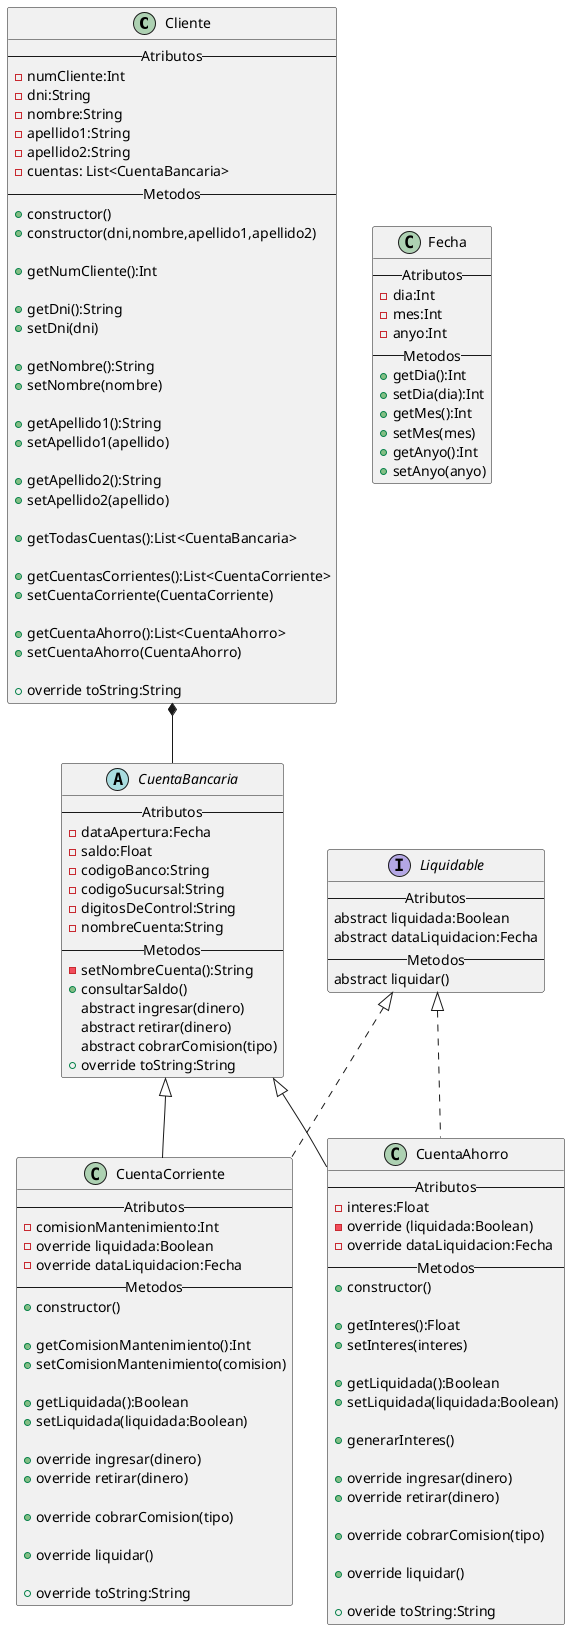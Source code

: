 @startuml
'https://plantuml.com/class-diagram

class Cliente{
--Atributos--
-numCliente:Int
-dni:String
-nombre:String
-apellido1:String
-apellido2:String
-cuentas: List<CuentaBancaria>
--Metodos--
+constructor()
+constructor(dni,nombre,apellido1,apellido2)

+getNumCliente():Int

+getDni():String
+setDni(dni)

+getNombre():String
+setNombre(nombre)

+getApellido1():String
+setApellido1(apellido)

+getApellido2():String
+setApellido2(apellido)

+getTodasCuentas():List<CuentaBancaria>

+getCuentasCorrientes():List<CuentaCorriente>
+setCuentaCorriente(CuentaCorriente)

+getCuentaAhorro():List<CuentaAhorro>
+setCuentaAhorro(CuentaAhorro)

+override toString:String
}
abstract CuentaBancaria{
--Atributos--
-dataApertura:Fecha
-saldo:Float
-codigoBanco:String
-codigoSucursal:String
-digitosDeControl:String
-nombreCuenta:String
--Metodos--
-setNombreCuenta():String
+consultarSaldo()
abstract ingresar(dinero)
abstract retirar(dinero)
abstract cobrarComision(tipo)
+override toString:String
}

class CuentaCorriente{
--Atributos--
-comisionMantenimiento:Int
-override liquidada:Boolean
-override dataLiquidacion:Fecha
--Metodos--
+constructor()

+getComisionMantenimiento():Int
+setComisionMantenimiento(comision)

+getLiquidada():Boolean
+setLiquidada(liquidada:Boolean)

+override ingresar(dinero)
+override retirar(dinero)

+override cobrarComision(tipo)

+override liquidar()

+override toString:String
}

class CuentaAhorro{
--Atributos--
-interes:Float
-override (liquidada:Boolean)
-override dataLiquidacion:Fecha
--Metodos--
+constructor()

+getInteres():Float
+setInteres(interes)

+getLiquidada():Boolean
+setLiquidada(liquidada:Boolean)

+generarInteres()

+override ingresar(dinero)
+override retirar(dinero)

+override cobrarComision(tipo)

+override liquidar()

+overide toString:String
}

interface Liquidable {
--Atributos--
abstract liquidada:Boolean
abstract dataLiquidacion:Fecha
--Metodos--
abstract liquidar()
}

class Fecha {
--Atributos--
-dia:Int
-mes:Int
-anyo:Int
--Metodos--
+getDia():Int
+setDia(dia):Int
+getMes():Int
+setMes(mes)
+getAnyo():Int
+setAnyo(anyo)
}


CuentaBancaria <|-- CuentaAhorro
CuentaBancaria <|-- CuentaCorriente

Liquidable <|.. CuentaAhorro
Liquidable <|.. CuentaCorriente

Cliente *-- CuentaBancaria





@enduml